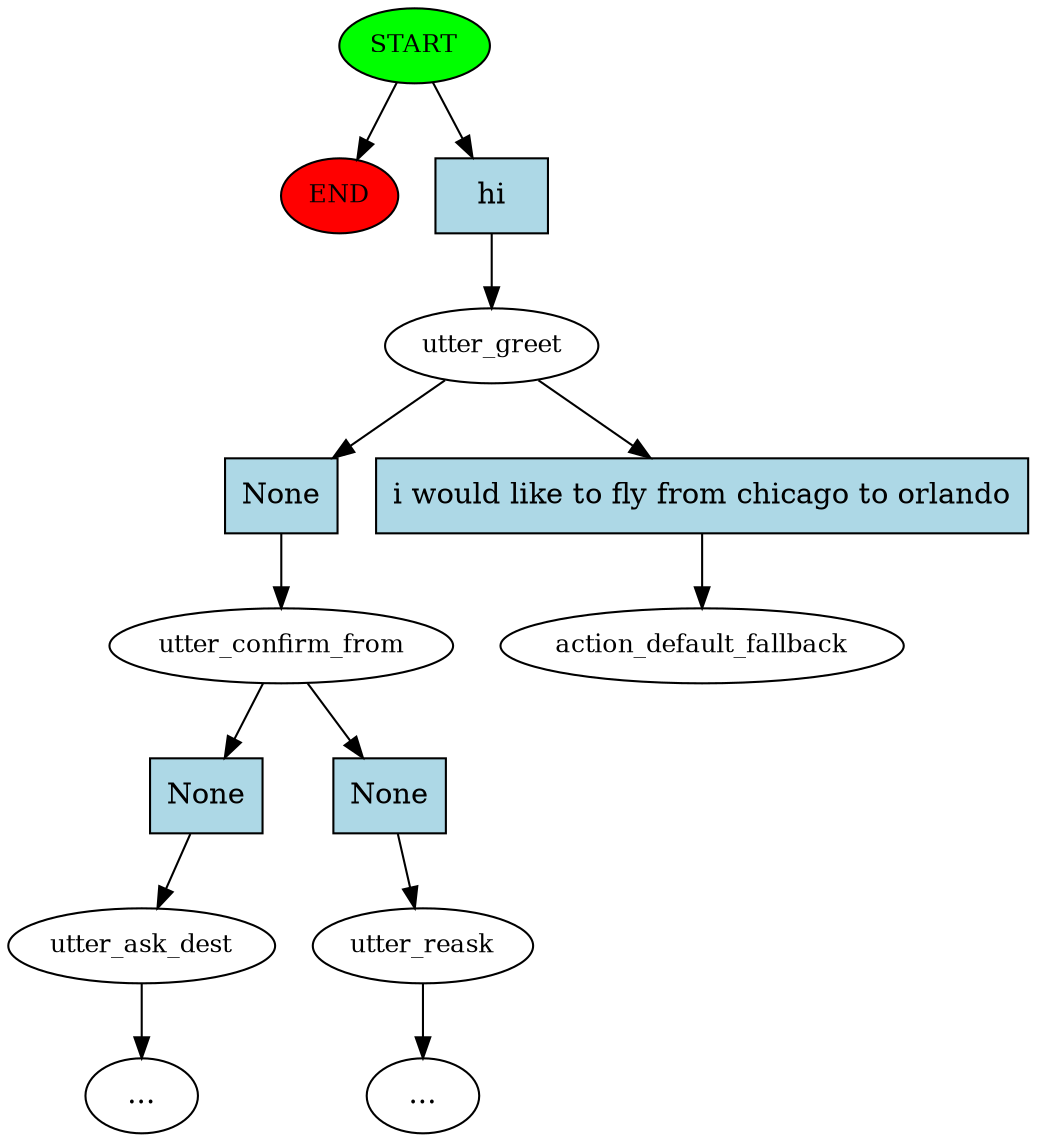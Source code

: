 digraph  {
0 [class="start active", fillcolor=green, fontsize=12, label=START, style=filled];
"-1" [class=end, fillcolor=red, fontsize=12, label=END, style=filled];
1 [class=active, fontsize=12, label=utter_greet];
2 [class="", fontsize=12, label=utter_confirm_from];
3 [class="", fontsize=12, label=utter_ask_dest];
"-3" [class=ellipsis, label="..."];
6 [class="", fontsize=12, label=utter_reask];
"-4" [class=ellipsis, label="..."];
8 [class="dashed active", fontsize=12, label=action_default_fallback];
9 [class="intent active", fillcolor=lightblue, label=hi, shape=rect, style=filled];
10 [class=intent, fillcolor=lightblue, label=None, shape=rect, style=filled];
11 [class="intent active", fillcolor=lightblue, label="i would like to fly from chicago to orlando", shape=rect, style=filled];
12 [class=intent, fillcolor=lightblue, label=None, shape=rect, style=filled];
13 [class=intent, fillcolor=lightblue, label=None, shape=rect, style=filled];
0 -> "-1"  [class="", key=NONE, label=""];
0 -> 9  [class=active, key=0];
1 -> 10  [class="", key=0];
1 -> 11  [class=active, key=0];
2 -> 12  [class="", key=0];
2 -> 13  [class="", key=0];
3 -> "-3"  [class="", key=NONE, label=""];
6 -> "-4"  [class="", key=NONE, label=""];
9 -> 1  [class=active, key=0];
10 -> 2  [class="", key=0];
11 -> 8  [class=active, key=0];
12 -> 3  [class="", key=0];
13 -> 6  [class="", key=0];
}
